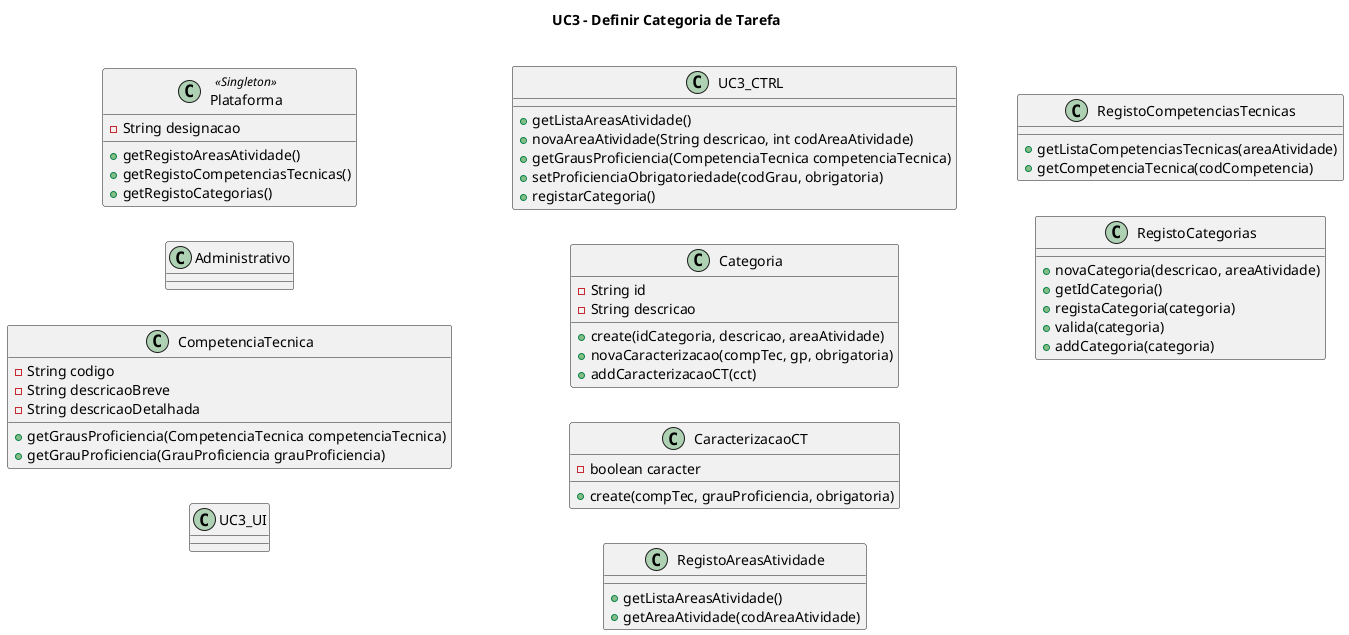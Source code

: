 @startuml

left to right direction

title UC3 - Definir Categoria de Tarefa \n

Class Plataforma <<Singleton>> {
    -String designacao

    +getRegistoAreasAtividade()
    +getRegistoCompetenciasTecnicas()
    +getRegistoCategorias()

}

Class Administrativo {
    
}

Class CompetenciaTecnica {
    -String codigo
    -String descricaoBreve
    -String descricaoDetalhada

    +getGrausProficiencia(CompetenciaTecnica competenciaTecnica)
    +getGrauProficiencia(GrauProficiencia grauProficiencia)
}

Class UC3_UI {
}

Class UC3_CTRL {
    +getListaAreasAtividade()
    +novaAreaAtividade(String descricao, int codAreaAtividade)
    +getGrausProficiencia(CompetenciaTecnica competenciaTecnica)
    +setProficienciaObrigatoriedade(codGrau, obrigatoria)
    +registarCategoria()

}

Class Categoria {
    -String id
    -String descricao

    +create(idCategoria, descricao, areaAtividade)
    +novaCaracterizacao(compTec, gp, obrigatoria)
    +addCaracterizacaoCT(cct)
}

Class CaracterizacaoCT {
    -boolean caracter

    +create(compTec, grauProficiencia, obrigatoria)
}


Class RegistoAreasAtividade {
    +getListaAreasAtividade()
    +getAreaAtividade(codAreaAtividade)
}

Class RegistoCompetenciasTecnicas {
    +getListaCompetenciasTecnicas(areaAtividade)
    +getCompetenciaTecnica(codCompetencia)
}

Class RegistoCategorias {
    +novaCategoria(descricao, areaAtividade)
    +getIdCategoria()
    +registaCategoria(categoria)
    +valida(categoria)
    +addCategoria(categoria)
}


@enduml